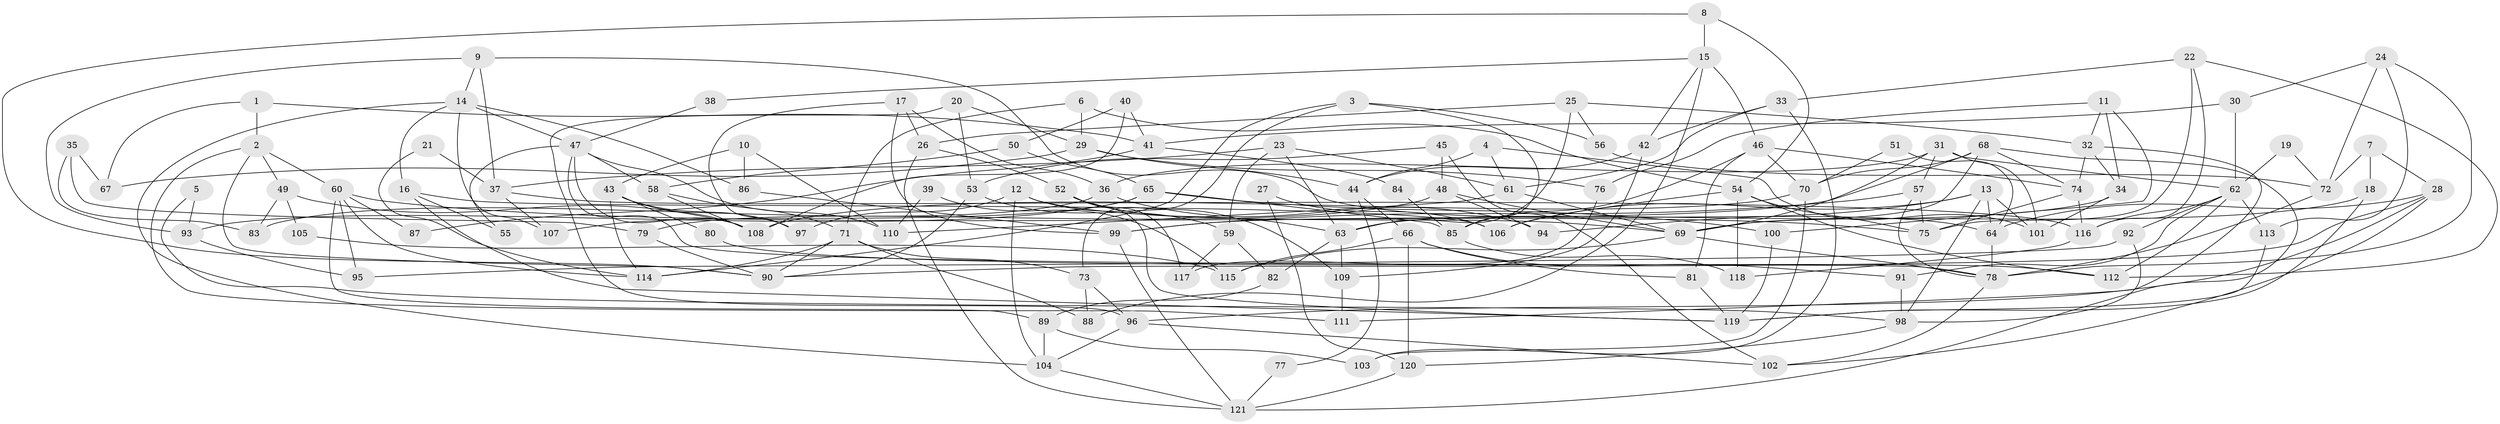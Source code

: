 // Generated by graph-tools (version 1.1) at 2025/36/03/09/25 02:36:02]
// undirected, 121 vertices, 242 edges
graph export_dot {
graph [start="1"]
  node [color=gray90,style=filled];
  1;
  2;
  3;
  4;
  5;
  6;
  7;
  8;
  9;
  10;
  11;
  12;
  13;
  14;
  15;
  16;
  17;
  18;
  19;
  20;
  21;
  22;
  23;
  24;
  25;
  26;
  27;
  28;
  29;
  30;
  31;
  32;
  33;
  34;
  35;
  36;
  37;
  38;
  39;
  40;
  41;
  42;
  43;
  44;
  45;
  46;
  47;
  48;
  49;
  50;
  51;
  52;
  53;
  54;
  55;
  56;
  57;
  58;
  59;
  60;
  61;
  62;
  63;
  64;
  65;
  66;
  67;
  68;
  69;
  70;
  71;
  72;
  73;
  74;
  75;
  76;
  77;
  78;
  79;
  80;
  81;
  82;
  83;
  84;
  85;
  86;
  87;
  88;
  89;
  90;
  91;
  92;
  93;
  94;
  95;
  96;
  97;
  98;
  99;
  100;
  101;
  102;
  103;
  104;
  105;
  106;
  107;
  108;
  109;
  110;
  111;
  112;
  113;
  114;
  115;
  116;
  117;
  118;
  119;
  120;
  121;
  1 -- 41;
  1 -- 2;
  1 -- 67;
  2 -- 60;
  2 -- 90;
  2 -- 49;
  2 -- 111;
  3 -- 114;
  3 -- 85;
  3 -- 56;
  3 -- 73;
  4 -- 44;
  4 -- 61;
  4 -- 101;
  5 -- 93;
  5 -- 98;
  6 -- 71;
  6 -- 54;
  6 -- 29;
  7 -- 18;
  7 -- 28;
  7 -- 72;
  8 -- 54;
  8 -- 15;
  8 -- 90;
  9 -- 64;
  9 -- 37;
  9 -- 14;
  9 -- 93;
  10 -- 86;
  10 -- 110;
  10 -- 43;
  11 -- 34;
  11 -- 76;
  11 -- 32;
  11 -- 100;
  12 -- 69;
  12 -- 109;
  12 -- 97;
  12 -- 104;
  13 -- 101;
  13 -- 64;
  13 -- 94;
  13 -- 98;
  13 -- 106;
  14 -- 47;
  14 -- 16;
  14 -- 86;
  14 -- 104;
  14 -- 107;
  15 -- 46;
  15 -- 88;
  15 -- 38;
  15 -- 42;
  16 -- 119;
  16 -- 55;
  16 -- 106;
  17 -- 36;
  17 -- 26;
  17 -- 97;
  17 -- 99;
  18 -- 119;
  18 -- 69;
  19 -- 72;
  19 -- 62;
  20 -- 29;
  20 -- 96;
  20 -- 53;
  21 -- 114;
  21 -- 37;
  22 -- 33;
  22 -- 75;
  22 -- 112;
  22 -- 116;
  23 -- 59;
  23 -- 63;
  23 -- 37;
  23 -- 61;
  24 -- 72;
  24 -- 78;
  24 -- 30;
  24 -- 113;
  25 -- 56;
  25 -- 32;
  25 -- 26;
  25 -- 63;
  26 -- 121;
  26 -- 52;
  27 -- 120;
  27 -- 106;
  28 -- 96;
  28 -- 90;
  28 -- 64;
  28 -- 102;
  29 -- 44;
  29 -- 67;
  29 -- 76;
  30 -- 62;
  30 -- 41;
  31 -- 62;
  31 -- 69;
  31 -- 36;
  31 -- 57;
  31 -- 101;
  32 -- 74;
  32 -- 34;
  32 -- 111;
  33 -- 42;
  33 -- 61;
  33 -- 103;
  34 -- 101;
  34 -- 63;
  35 -- 79;
  35 -- 67;
  35 -- 83;
  36 -- 83;
  36 -- 94;
  37 -- 116;
  37 -- 107;
  38 -- 47;
  39 -- 115;
  39 -- 110;
  40 -- 50;
  40 -- 108;
  40 -- 41;
  41 -- 84;
  41 -- 87;
  42 -- 109;
  42 -- 44;
  43 -- 97;
  43 -- 80;
  43 -- 108;
  43 -- 114;
  44 -- 66;
  44 -- 77;
  45 -- 48;
  45 -- 53;
  45 -- 102;
  46 -- 74;
  46 -- 81;
  46 -- 70;
  46 -- 85;
  47 -- 58;
  47 -- 78;
  47 -- 55;
  47 -- 108;
  47 -- 110;
  48 -- 94;
  48 -- 69;
  48 -- 79;
  49 -- 108;
  49 -- 83;
  49 -- 105;
  50 -- 65;
  50 -- 58;
  51 -- 70;
  51 -- 64;
  52 -- 63;
  52 -- 117;
  52 -- 119;
  53 -- 90;
  53 -- 59;
  54 -- 106;
  54 -- 118;
  54 -- 75;
  54 -- 112;
  56 -- 72;
  57 -- 99;
  57 -- 75;
  57 -- 78;
  58 -- 71;
  58 -- 108;
  59 -- 82;
  59 -- 117;
  60 -- 75;
  60 -- 89;
  60 -- 87;
  60 -- 95;
  60 -- 114;
  61 -- 69;
  61 -- 110;
  62 -- 116;
  62 -- 112;
  62 -- 91;
  62 -- 92;
  62 -- 113;
  63 -- 82;
  63 -- 109;
  64 -- 78;
  65 -- 100;
  65 -- 107;
  65 -- 85;
  65 -- 93;
  66 -- 120;
  66 -- 91;
  66 -- 81;
  66 -- 115;
  68 -- 121;
  68 -- 70;
  68 -- 69;
  68 -- 74;
  68 -- 99;
  69 -- 78;
  69 -- 115;
  70 -- 108;
  70 -- 103;
  71 -- 114;
  71 -- 73;
  71 -- 88;
  71 -- 90;
  72 -- 78;
  73 -- 96;
  73 -- 88;
  74 -- 75;
  74 -- 116;
  76 -- 117;
  77 -- 121;
  78 -- 102;
  79 -- 90;
  80 -- 112;
  81 -- 119;
  82 -- 89;
  84 -- 85;
  85 -- 118;
  86 -- 99;
  89 -- 103;
  89 -- 104;
  91 -- 98;
  92 -- 95;
  92 -- 98;
  93 -- 95;
  96 -- 102;
  96 -- 104;
  98 -- 120;
  99 -- 121;
  100 -- 119;
  104 -- 121;
  105 -- 115;
  109 -- 111;
  113 -- 119;
  116 -- 118;
  120 -- 121;
}
